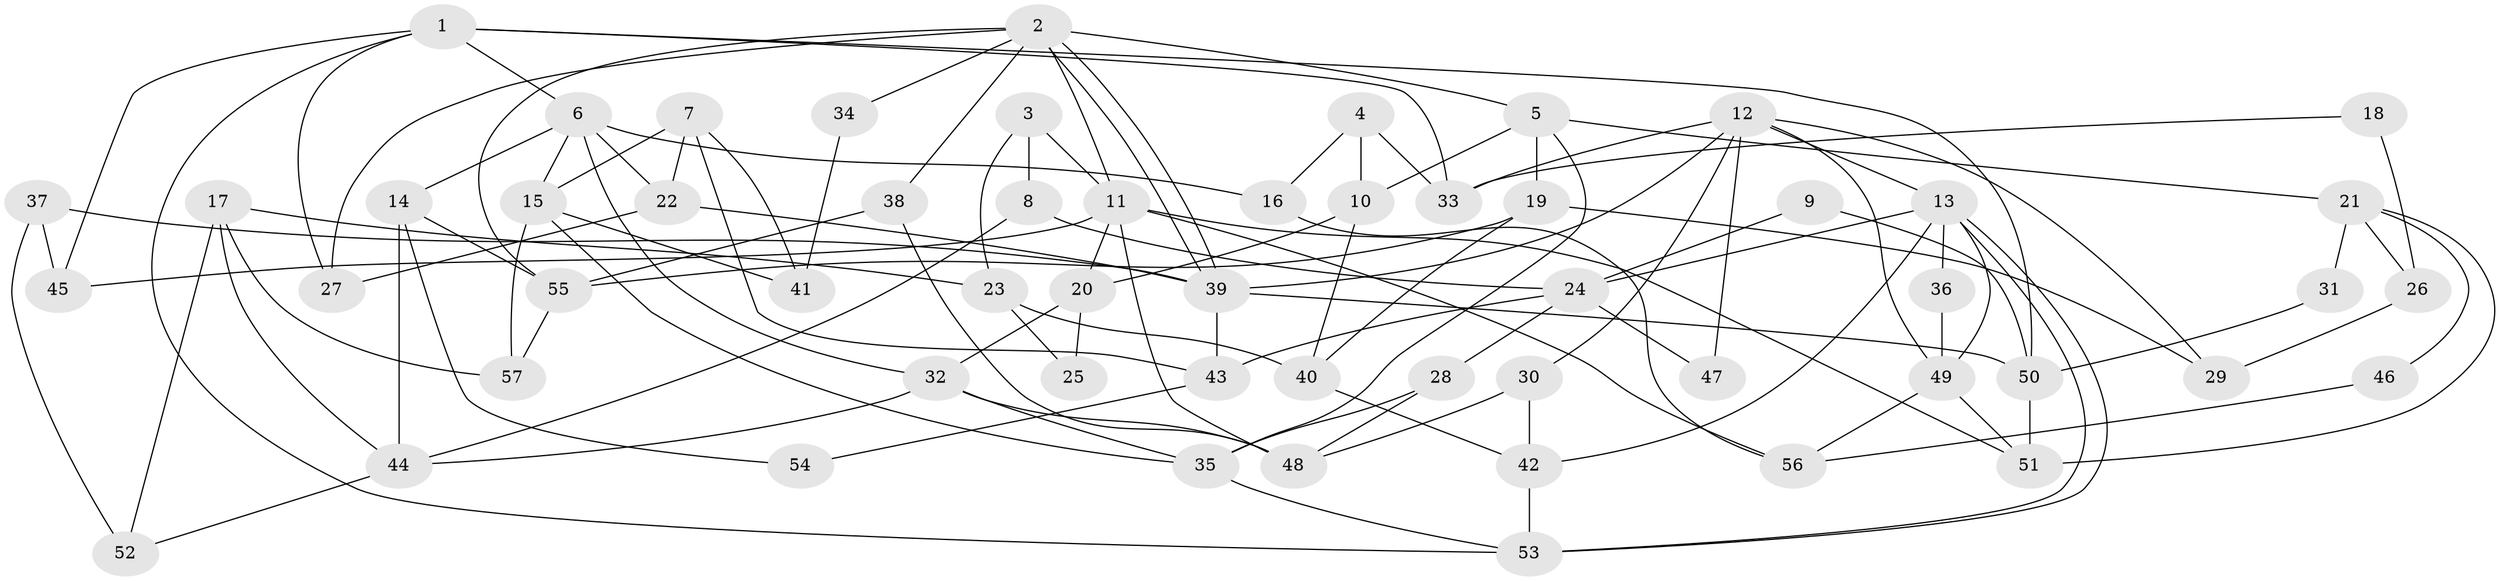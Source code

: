 // coarse degree distribution, {9: 0.08108108108108109, 13: 0.02702702702702703, 3: 0.21621621621621623, 5: 0.10810810810810811, 8: 0.05405405405405406, 2: 0.13513513513513514, 6: 0.08108108108108109, 4: 0.24324324324324326, 7: 0.05405405405405406}
// Generated by graph-tools (version 1.1) at 2025/52/02/27/25 19:52:01]
// undirected, 57 vertices, 114 edges
graph export_dot {
graph [start="1"]
  node [color=gray90,style=filled];
  1;
  2;
  3;
  4;
  5;
  6;
  7;
  8;
  9;
  10;
  11;
  12;
  13;
  14;
  15;
  16;
  17;
  18;
  19;
  20;
  21;
  22;
  23;
  24;
  25;
  26;
  27;
  28;
  29;
  30;
  31;
  32;
  33;
  34;
  35;
  36;
  37;
  38;
  39;
  40;
  41;
  42;
  43;
  44;
  45;
  46;
  47;
  48;
  49;
  50;
  51;
  52;
  53;
  54;
  55;
  56;
  57;
  1 -- 50;
  1 -- 53;
  1 -- 6;
  1 -- 27;
  1 -- 33;
  1 -- 45;
  2 -- 39;
  2 -- 39;
  2 -- 38;
  2 -- 5;
  2 -- 11;
  2 -- 27;
  2 -- 34;
  2 -- 55;
  3 -- 11;
  3 -- 23;
  3 -- 8;
  4 -- 33;
  4 -- 10;
  4 -- 16;
  5 -- 10;
  5 -- 19;
  5 -- 21;
  5 -- 35;
  6 -- 22;
  6 -- 14;
  6 -- 15;
  6 -- 16;
  6 -- 32;
  7 -- 43;
  7 -- 22;
  7 -- 15;
  7 -- 41;
  8 -- 44;
  8 -- 24;
  9 -- 50;
  9 -- 24;
  10 -- 20;
  10 -- 40;
  11 -- 48;
  11 -- 20;
  11 -- 45;
  11 -- 51;
  11 -- 56;
  12 -- 30;
  12 -- 13;
  12 -- 29;
  12 -- 33;
  12 -- 39;
  12 -- 47;
  12 -- 49;
  13 -- 49;
  13 -- 53;
  13 -- 53;
  13 -- 24;
  13 -- 36;
  13 -- 42;
  14 -- 55;
  14 -- 44;
  14 -- 54;
  15 -- 35;
  15 -- 41;
  15 -- 57;
  16 -- 56;
  17 -- 52;
  17 -- 44;
  17 -- 23;
  17 -- 57;
  18 -- 26;
  18 -- 33;
  19 -- 55;
  19 -- 29;
  19 -- 40;
  20 -- 32;
  20 -- 25;
  21 -- 51;
  21 -- 26;
  21 -- 31;
  21 -- 46;
  22 -- 27;
  22 -- 39;
  23 -- 40;
  23 -- 25;
  24 -- 28;
  24 -- 43;
  24 -- 47;
  26 -- 29;
  28 -- 35;
  28 -- 48;
  30 -- 42;
  30 -- 48;
  31 -- 50;
  32 -- 35;
  32 -- 44;
  32 -- 48;
  34 -- 41;
  35 -- 53;
  36 -- 49;
  37 -- 39;
  37 -- 45;
  37 -- 52;
  38 -- 55;
  38 -- 48;
  39 -- 43;
  39 -- 50;
  40 -- 42;
  42 -- 53;
  43 -- 54;
  44 -- 52;
  46 -- 56;
  49 -- 56;
  49 -- 51;
  50 -- 51;
  55 -- 57;
}
